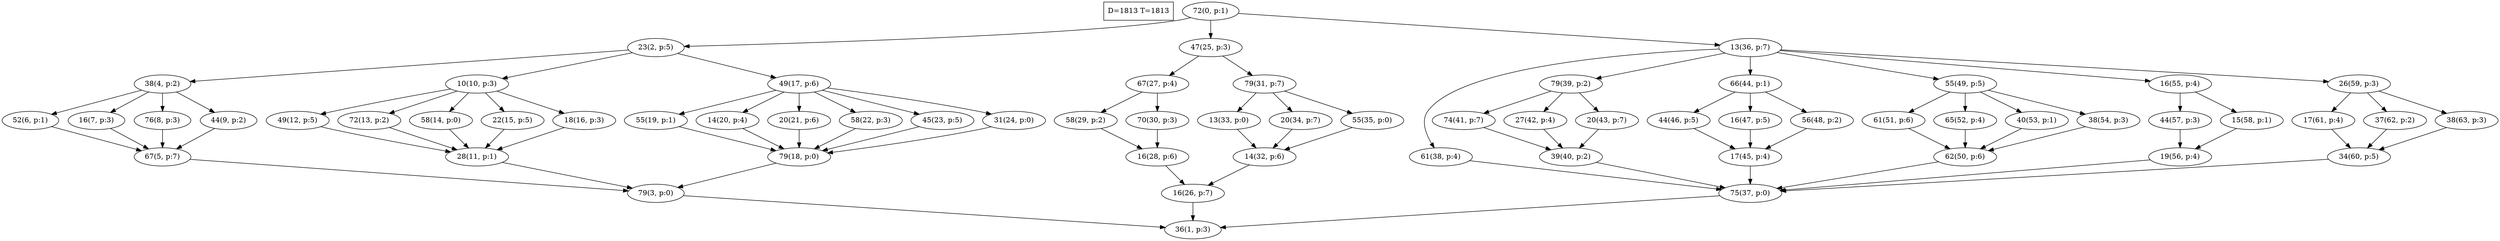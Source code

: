 digraph Task {
i [shape=box, label="D=1813 T=1813"]; 
0 [label="72(0, p:1)"];
1 [label="36(1, p:3)"];
2 [label="23(2, p:5)"];
3 [label="79(3, p:0)"];
4 [label="38(4, p:2)"];
5 [label="67(5, p:7)"];
6 [label="52(6, p:1)"];
7 [label="16(7, p:3)"];
8 [label="76(8, p:3)"];
9 [label="44(9, p:2)"];
10 [label="10(10, p:3)"];
11 [label="28(11, p:1)"];
12 [label="49(12, p:5)"];
13 [label="72(13, p:2)"];
14 [label="58(14, p:0)"];
15 [label="22(15, p:5)"];
16 [label="18(16, p:3)"];
17 [label="49(17, p:6)"];
18 [label="79(18, p:0)"];
19 [label="55(19, p:1)"];
20 [label="14(20, p:4)"];
21 [label="20(21, p:6)"];
22 [label="58(22, p:3)"];
23 [label="45(23, p:5)"];
24 [label="31(24, p:0)"];
25 [label="47(25, p:3)"];
26 [label="16(26, p:7)"];
27 [label="67(27, p:4)"];
28 [label="16(28, p:6)"];
29 [label="58(29, p:2)"];
30 [label="70(30, p:3)"];
31 [label="79(31, p:7)"];
32 [label="14(32, p:6)"];
33 [label="13(33, p:0)"];
34 [label="20(34, p:7)"];
35 [label="55(35, p:0)"];
36 [label="13(36, p:7)"];
37 [label="75(37, p:0)"];
38 [label="61(38, p:4)"];
39 [label="79(39, p:2)"];
40 [label="39(40, p:2)"];
41 [label="74(41, p:7)"];
42 [label="27(42, p:4)"];
43 [label="20(43, p:7)"];
44 [label="66(44, p:1)"];
45 [label="17(45, p:4)"];
46 [label="44(46, p:5)"];
47 [label="16(47, p:5)"];
48 [label="56(48, p:2)"];
49 [label="55(49, p:5)"];
50 [label="62(50, p:6)"];
51 [label="61(51, p:6)"];
52 [label="65(52, p:4)"];
53 [label="40(53, p:1)"];
54 [label="38(54, p:3)"];
55 [label="16(55, p:4)"];
56 [label="19(56, p:4)"];
57 [label="44(57, p:3)"];
58 [label="15(58, p:1)"];
59 [label="26(59, p:3)"];
60 [label="34(60, p:5)"];
61 [label="17(61, p:4)"];
62 [label="37(62, p:2)"];
63 [label="38(63, p:3)"];
0 -> 2;
0 -> 25;
0 -> 36;
2 -> 4;
2 -> 10;
2 -> 17;
3 -> 1;
4 -> 6;
4 -> 7;
4 -> 8;
4 -> 9;
5 -> 3;
6 -> 5;
7 -> 5;
8 -> 5;
9 -> 5;
10 -> 12;
10 -> 13;
10 -> 14;
10 -> 15;
10 -> 16;
11 -> 3;
12 -> 11;
13 -> 11;
14 -> 11;
15 -> 11;
16 -> 11;
17 -> 19;
17 -> 20;
17 -> 21;
17 -> 22;
17 -> 23;
17 -> 24;
18 -> 3;
19 -> 18;
20 -> 18;
21 -> 18;
22 -> 18;
23 -> 18;
24 -> 18;
25 -> 27;
25 -> 31;
26 -> 1;
27 -> 29;
27 -> 30;
28 -> 26;
29 -> 28;
30 -> 28;
31 -> 33;
31 -> 34;
31 -> 35;
32 -> 26;
33 -> 32;
34 -> 32;
35 -> 32;
36 -> 38;
36 -> 39;
36 -> 44;
36 -> 49;
36 -> 55;
36 -> 59;
37 -> 1;
38 -> 37;
39 -> 41;
39 -> 42;
39 -> 43;
40 -> 37;
41 -> 40;
42 -> 40;
43 -> 40;
44 -> 46;
44 -> 47;
44 -> 48;
45 -> 37;
46 -> 45;
47 -> 45;
48 -> 45;
49 -> 51;
49 -> 52;
49 -> 53;
49 -> 54;
50 -> 37;
51 -> 50;
52 -> 50;
53 -> 50;
54 -> 50;
55 -> 57;
55 -> 58;
56 -> 37;
57 -> 56;
58 -> 56;
59 -> 61;
59 -> 62;
59 -> 63;
60 -> 37;
61 -> 60;
62 -> 60;
63 -> 60;
}